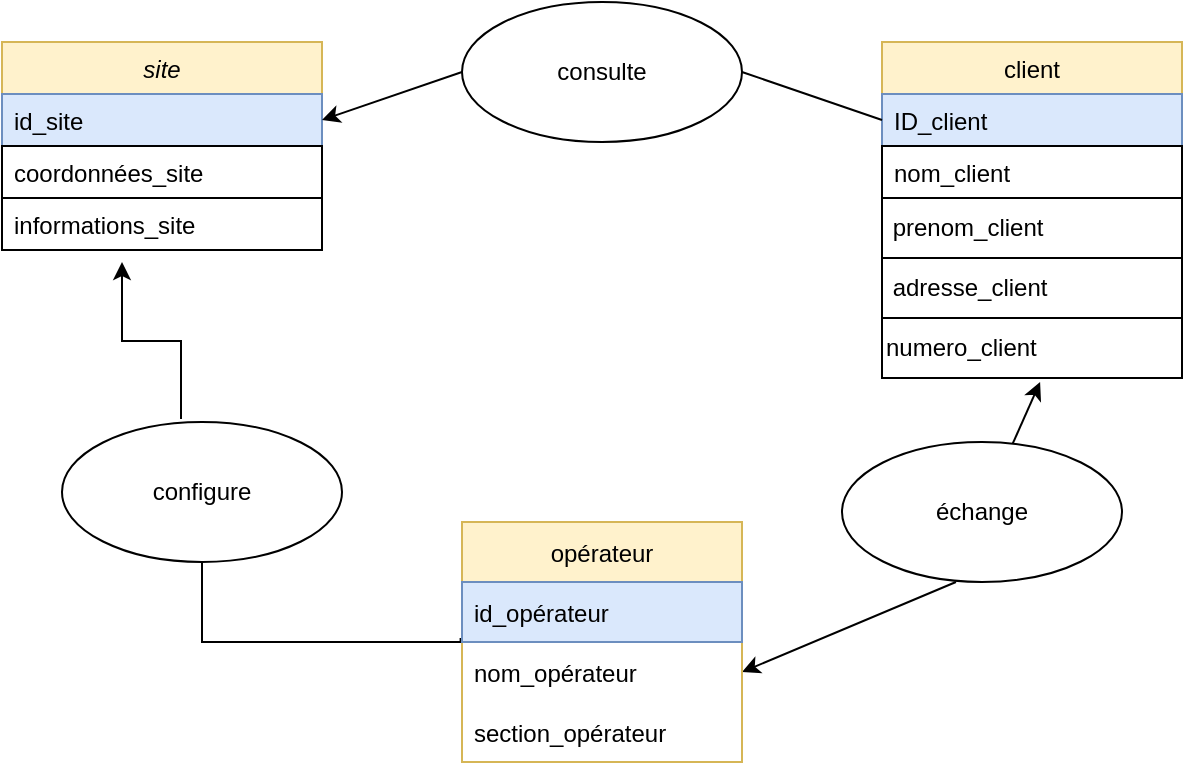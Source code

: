 <mxfile version="20.0.4" type="github">
  <diagram id="C5RBs43oDa-KdzZeNtuy" name="Page-1">
    <mxGraphModel dx="2700" dy="1424" grid="1" gridSize="10" guides="1" tooltips="1" connect="1" arrows="1" fold="1" page="1" pageScale="1" pageWidth="827" pageHeight="1169" math="0" shadow="0">
      <root>
        <mxCell id="WIyWlLk6GJQsqaUBKTNV-0" />
        <mxCell id="WIyWlLk6GJQsqaUBKTNV-1" parent="WIyWlLk6GJQsqaUBKTNV-0" />
        <mxCell id="zkfFHV4jXpPFQw0GAbJ--0" value="site" style="swimlane;fontStyle=2;align=center;verticalAlign=top;childLayout=stackLayout;horizontal=1;startSize=26;horizontalStack=0;resizeParent=1;resizeLast=0;collapsible=1;marginBottom=0;rounded=0;shadow=0;strokeWidth=1;fillColor=#fff2cc;strokeColor=#d6b656;" parent="WIyWlLk6GJQsqaUBKTNV-1" vertex="1">
          <mxGeometry x="160" y="150" width="160" height="104" as="geometry">
            <mxRectangle x="230" y="140" width="160" height="26" as="alternateBounds" />
          </mxGeometry>
        </mxCell>
        <mxCell id="zkfFHV4jXpPFQw0GAbJ--1" value="id_site" style="text;align=left;verticalAlign=top;spacingLeft=4;spacingRight=4;overflow=hidden;rotatable=0;points=[[0,0.5],[1,0.5]];portConstraint=eastwest;fillColor=#dae8fc;strokeColor=#6c8ebf;" parent="zkfFHV4jXpPFQw0GAbJ--0" vertex="1">
          <mxGeometry y="26" width="160" height="26" as="geometry" />
        </mxCell>
        <mxCell id="zkfFHV4jXpPFQw0GAbJ--2" value="coordonnées_site" style="text;align=left;verticalAlign=top;spacingLeft=4;spacingRight=4;overflow=hidden;rotatable=0;points=[[0,0.5],[1,0.5]];portConstraint=eastwest;rounded=0;shadow=0;html=0;strokeColor=default;" parent="zkfFHV4jXpPFQw0GAbJ--0" vertex="1">
          <mxGeometry y="52" width="160" height="26" as="geometry" />
        </mxCell>
        <mxCell id="zkfFHV4jXpPFQw0GAbJ--3" value="informations_site" style="text;align=left;verticalAlign=top;spacingLeft=4;spacingRight=4;overflow=hidden;rotatable=0;points=[[0,0.5],[1,0.5]];portConstraint=eastwest;rounded=0;shadow=0;html=0;fillColor=none;strokeColor=default;" parent="zkfFHV4jXpPFQw0GAbJ--0" vertex="1">
          <mxGeometry y="78" width="160" height="26" as="geometry" />
        </mxCell>
        <mxCell id="zkfFHV4jXpPFQw0GAbJ--17" value="client" style="swimlane;fontStyle=0;align=center;verticalAlign=top;childLayout=stackLayout;horizontal=1;startSize=26;horizontalStack=0;resizeParent=1;resizeLast=0;collapsible=1;marginBottom=0;rounded=0;shadow=0;strokeWidth=1;fillColor=#fff2cc;strokeColor=#d6b656;" parent="WIyWlLk6GJQsqaUBKTNV-1" vertex="1">
          <mxGeometry x="600" y="150" width="150" height="168" as="geometry">
            <mxRectangle x="550" y="140" width="160" height="26" as="alternateBounds" />
          </mxGeometry>
        </mxCell>
        <mxCell id="zkfFHV4jXpPFQw0GAbJ--18" value="ID_client" style="text;align=left;verticalAlign=top;spacingLeft=4;spacingRight=4;overflow=hidden;rotatable=0;points=[[0,0.5],[1,0.5]];portConstraint=eastwest;fillColor=#dae8fc;strokeColor=#6c8ebf;" parent="zkfFHV4jXpPFQw0GAbJ--17" vertex="1">
          <mxGeometry y="26" width="150" height="26" as="geometry" />
        </mxCell>
        <mxCell id="zkfFHV4jXpPFQw0GAbJ--19" value="nom_client" style="text;align=left;verticalAlign=top;spacingLeft=4;spacingRight=4;overflow=hidden;rotatable=0;points=[[0,0.5],[1,0.5]];portConstraint=eastwest;rounded=0;shadow=0;html=0;strokeColor=default;" parent="zkfFHV4jXpPFQw0GAbJ--17" vertex="1">
          <mxGeometry y="52" width="150" height="26" as="geometry" />
        </mxCell>
        <mxCell id="61re0bVAttaJb9Sye-7A-1" value="&amp;nbsp;prenom_client" style="text;html=1;align=left;verticalAlign=middle;resizable=0;points=[];autosize=1;strokeColor=default;fillColor=none;" vertex="1" parent="zkfFHV4jXpPFQw0GAbJ--17">
          <mxGeometry y="78" width="150" height="30" as="geometry" />
        </mxCell>
        <mxCell id="61re0bVAttaJb9Sye-7A-3" value="&lt;div style=&quot;&quot;&gt;&lt;span style=&quot;background-color: initial;&quot;&gt;&amp;nbsp;adresse_client&lt;/span&gt;&lt;/div&gt;" style="text;html=1;align=left;verticalAlign=middle;resizable=0;points=[];autosize=1;strokeColor=default;fillColor=none;" vertex="1" parent="zkfFHV4jXpPFQw0GAbJ--17">
          <mxGeometry y="108" width="150" height="30" as="geometry" />
        </mxCell>
        <mxCell id="61re0bVAttaJb9Sye-7A-4" value="&lt;div style=&quot;&quot;&gt;&lt;span style=&quot;background-color: initial;&quot;&gt;numero_client&lt;/span&gt;&lt;/div&gt;" style="text;html=1;align=left;verticalAlign=middle;resizable=0;points=[];autosize=1;strokeColor=default;fillColor=none;" vertex="1" parent="zkfFHV4jXpPFQw0GAbJ--17">
          <mxGeometry y="138" width="150" height="30" as="geometry" />
        </mxCell>
        <mxCell id="61re0bVAttaJb9Sye-7A-10" value="" style="endArrow=classic;html=1;rounded=0;fontColor=default;exitX=0;exitY=0.5;exitDx=0;exitDy=0;entryX=1;entryY=0.5;entryDx=0;entryDy=0;startArrow=none;" edge="1" parent="WIyWlLk6GJQsqaUBKTNV-1" source="61re0bVAttaJb9Sye-7A-15" target="zkfFHV4jXpPFQw0GAbJ--1">
          <mxGeometry width="50" height="50" relative="1" as="geometry">
            <mxPoint x="390" y="140" as="sourcePoint" />
            <mxPoint x="440" y="90" as="targetPoint" />
          </mxGeometry>
        </mxCell>
        <mxCell id="61re0bVAttaJb9Sye-7A-15" value="consulte" style="ellipse;whiteSpace=wrap;html=1;fontColor=default;strokeColor=default;fillColor=none;" vertex="1" parent="WIyWlLk6GJQsqaUBKTNV-1">
          <mxGeometry x="390" y="130" width="140" height="70" as="geometry" />
        </mxCell>
        <mxCell id="61re0bVAttaJb9Sye-7A-16" value="" style="endArrow=none;html=1;rounded=0;fontColor=default;exitX=0;exitY=0.5;exitDx=0;exitDy=0;entryX=1;entryY=0.5;entryDx=0;entryDy=0;" edge="1" parent="WIyWlLk6GJQsqaUBKTNV-1" source="zkfFHV4jXpPFQw0GAbJ--18" target="61re0bVAttaJb9Sye-7A-15">
          <mxGeometry width="50" height="50" relative="1" as="geometry">
            <mxPoint x="580" y="139" as="sourcePoint" />
            <mxPoint x="310" y="139" as="targetPoint" />
          </mxGeometry>
        </mxCell>
        <mxCell id="61re0bVAttaJb9Sye-7A-20" value="" style="edgeStyle=elbowEdgeStyle;elbow=vertical;endArrow=classic;html=1;rounded=0;fontColor=default;exitX=0.425;exitY=-0.021;exitDx=0;exitDy=0;exitPerimeter=0;entryX=0.375;entryY=1.231;entryDx=0;entryDy=0;entryPerimeter=0;startArrow=none;" edge="1" parent="WIyWlLk6GJQsqaUBKTNV-1" source="61re0bVAttaJb9Sye-7A-21" target="zkfFHV4jXpPFQw0GAbJ--3">
          <mxGeometry width="50" height="50" relative="1" as="geometry">
            <mxPoint x="360" y="350" as="sourcePoint" />
            <mxPoint x="410" y="300" as="targetPoint" />
          </mxGeometry>
        </mxCell>
        <mxCell id="61re0bVAttaJb9Sye-7A-21" value="configure" style="ellipse;whiteSpace=wrap;html=1;fontColor=default;strokeColor=default;fillColor=none;" vertex="1" parent="WIyWlLk6GJQsqaUBKTNV-1">
          <mxGeometry x="190" y="340" width="140" height="70" as="geometry" />
        </mxCell>
        <mxCell id="61re0bVAttaJb9Sye-7A-22" value="" style="edgeStyle=elbowEdgeStyle;elbow=vertical;endArrow=none;html=1;rounded=0;fontColor=default;exitX=-0.005;exitY=-0.067;exitDx=0;exitDy=0;exitPerimeter=0;entryX=0.5;entryY=1;entryDx=0;entryDy=0;" edge="1" parent="WIyWlLk6GJQsqaUBKTNV-1" source="61re0bVAttaJb9Sye-7A-28" target="61re0bVAttaJb9Sye-7A-21">
          <mxGeometry width="50" height="50" relative="1" as="geometry">
            <mxPoint x="360.96" y="462.74" as="sourcePoint" />
            <mxPoint x="210" y="210.006" as="targetPoint" />
            <Array as="points">
              <mxPoint x="280" y="450" />
              <mxPoint x="280" y="500" />
            </Array>
          </mxGeometry>
        </mxCell>
        <mxCell id="61re0bVAttaJb9Sye-7A-23" value="" style="endArrow=classic;startArrow=none;html=1;rounded=0;fontColor=default;entryX=0.527;entryY=1.067;entryDx=0;entryDy=0;entryPerimeter=0;" edge="1" parent="WIyWlLk6GJQsqaUBKTNV-1" source="61re0bVAttaJb9Sye-7A-24" target="61re0bVAttaJb9Sye-7A-4">
          <mxGeometry width="50" height="50" relative="1" as="geometry">
            <mxPoint x="390" y="300" as="sourcePoint" />
            <mxPoint x="440" y="250" as="targetPoint" />
          </mxGeometry>
        </mxCell>
        <mxCell id="61re0bVAttaJb9Sye-7A-24" value="échange" style="ellipse;whiteSpace=wrap;html=1;fontColor=default;strokeColor=default;fillColor=none;" vertex="1" parent="WIyWlLk6GJQsqaUBKTNV-1">
          <mxGeometry x="580" y="350" width="140" height="70" as="geometry" />
        </mxCell>
        <mxCell id="61re0bVAttaJb9Sye-7A-25" value="" style="endArrow=none;startArrow=classic;html=1;rounded=0;fontColor=default;exitX=1;exitY=0.5;exitDx=0;exitDy=0;entryX=0.407;entryY=1;entryDx=0;entryDy=0;entryPerimeter=0;" edge="1" parent="WIyWlLk6GJQsqaUBKTNV-1" source="61re0bVAttaJb9Sye-7A-28" target="61re0bVAttaJb9Sye-7A-24">
          <mxGeometry width="50" height="50" relative="1" as="geometry">
            <mxPoint x="520" y="455" as="sourcePoint" />
            <mxPoint x="679.05" y="300.01" as="targetPoint" />
          </mxGeometry>
        </mxCell>
        <mxCell id="61re0bVAttaJb9Sye-7A-26" value="opérateur" style="swimlane;fontStyle=0;childLayout=stackLayout;horizontal=1;startSize=30;horizontalStack=0;resizeParent=1;resizeParentMax=0;resizeLast=0;collapsible=1;marginBottom=0;strokeColor=#d6b656;fillColor=#fff2cc;" vertex="1" parent="WIyWlLk6GJQsqaUBKTNV-1">
          <mxGeometry x="390" y="390" width="140" height="120" as="geometry" />
        </mxCell>
        <mxCell id="61re0bVAttaJb9Sye-7A-27" value="id_opérateur" style="text;strokeColor=#6c8ebf;fillColor=#dae8fc;align=left;verticalAlign=middle;spacingLeft=4;spacingRight=4;overflow=hidden;points=[[0,0.5],[1,0.5]];portConstraint=eastwest;rotatable=0;" vertex="1" parent="61re0bVAttaJb9Sye-7A-26">
          <mxGeometry y="30" width="140" height="30" as="geometry" />
        </mxCell>
        <mxCell id="61re0bVAttaJb9Sye-7A-28" value="nom_opérateur" style="text;strokeColor=none;fillColor=none;align=left;verticalAlign=middle;spacingLeft=4;spacingRight=4;overflow=hidden;points=[[0,0.5],[1,0.5]];portConstraint=eastwest;rotatable=0;fontColor=default;" vertex="1" parent="61re0bVAttaJb9Sye-7A-26">
          <mxGeometry y="60" width="140" height="30" as="geometry" />
        </mxCell>
        <mxCell id="61re0bVAttaJb9Sye-7A-29" value="section_opérateur" style="text;strokeColor=none;fillColor=none;align=left;verticalAlign=middle;spacingLeft=4;spacingRight=4;overflow=hidden;points=[[0,0.5],[1,0.5]];portConstraint=eastwest;rotatable=0;fontColor=default;" vertex="1" parent="61re0bVAttaJb9Sye-7A-26">
          <mxGeometry y="90" width="140" height="30" as="geometry" />
        </mxCell>
      </root>
    </mxGraphModel>
  </diagram>
</mxfile>
